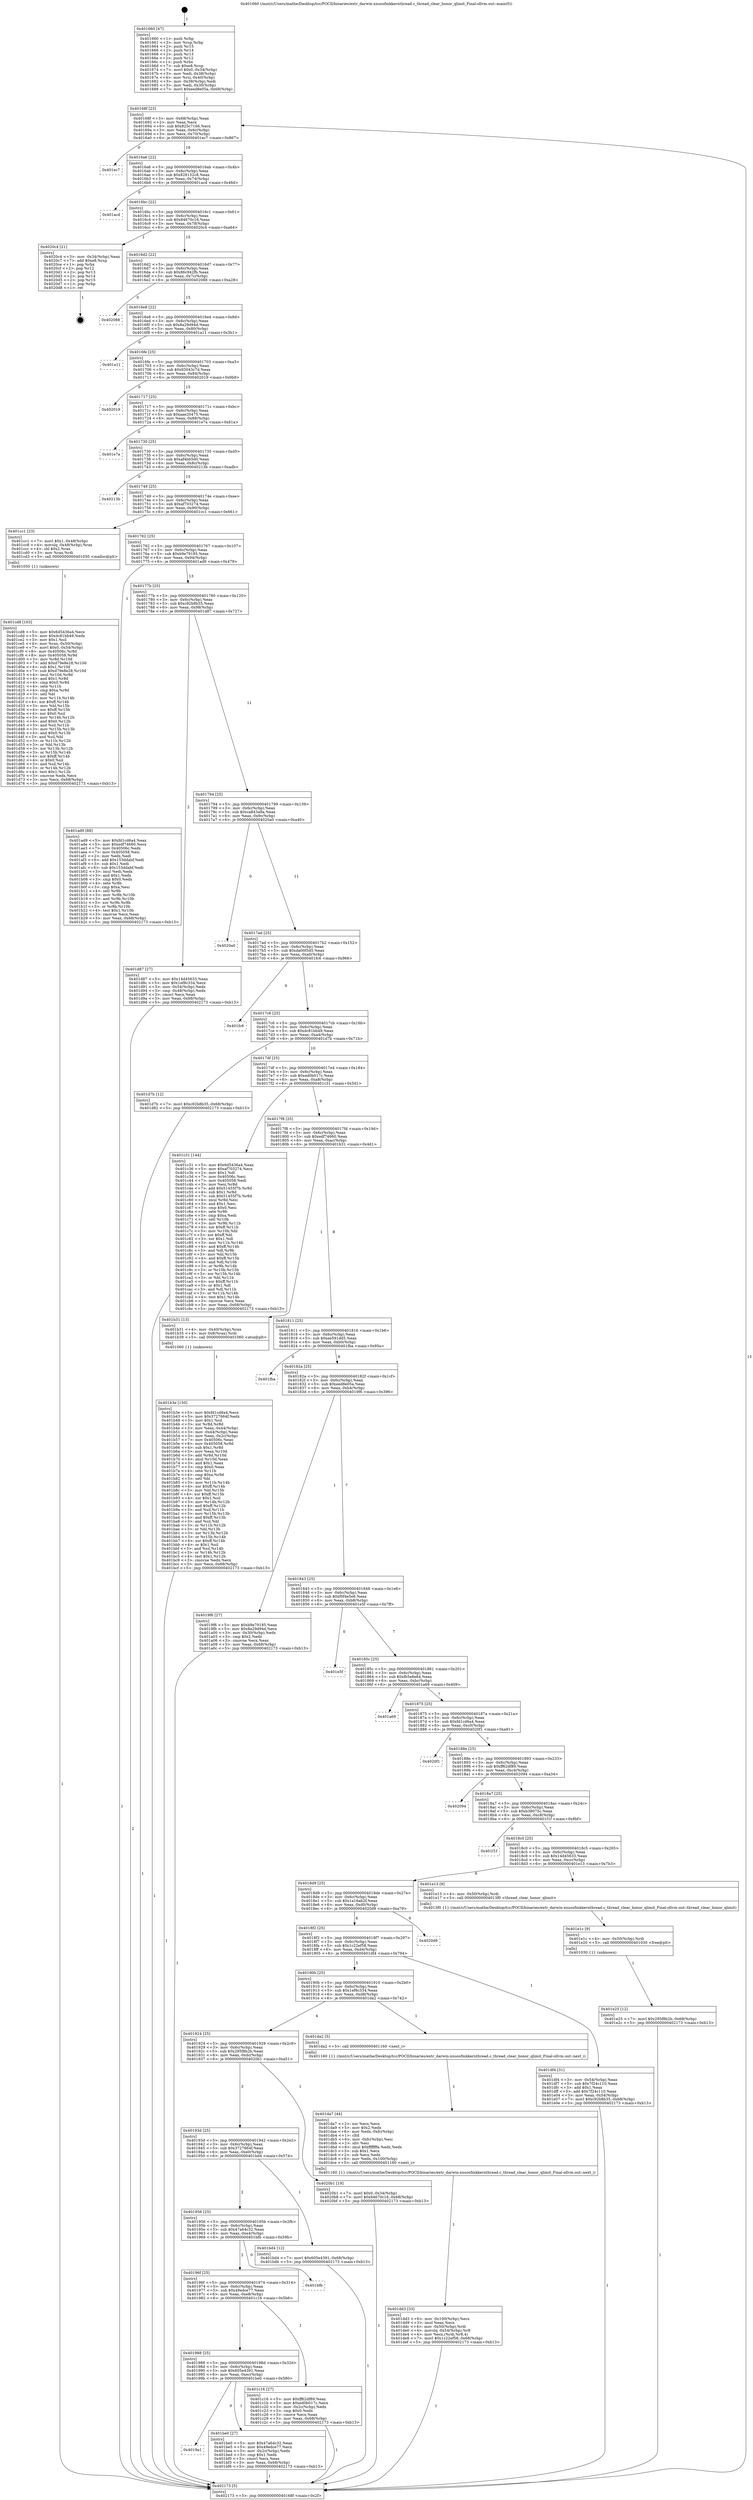 digraph "0x401660" {
  label = "0x401660 (/mnt/c/Users/mathe/Desktop/tcc/POCII/binaries/extr_darwin-xnuosfmkkernthread.c_thread_clear_honor_qlimit_Final-ollvm.out::main(0))"
  labelloc = "t"
  node[shape=record]

  Entry [label="",width=0.3,height=0.3,shape=circle,fillcolor=black,style=filled]
  "0x40168f" [label="{
     0x40168f [23]\l
     | [instrs]\l
     &nbsp;&nbsp;0x40168f \<+3\>: mov -0x68(%rbp),%eax\l
     &nbsp;&nbsp;0x401692 \<+2\>: mov %eax,%ecx\l
     &nbsp;&nbsp;0x401694 \<+6\>: sub $0x825c7166,%ecx\l
     &nbsp;&nbsp;0x40169a \<+3\>: mov %eax,-0x6c(%rbp)\l
     &nbsp;&nbsp;0x40169d \<+3\>: mov %ecx,-0x70(%rbp)\l
     &nbsp;&nbsp;0x4016a0 \<+6\>: je 0000000000401ec7 \<main+0x867\>\l
  }"]
  "0x401ec7" [label="{
     0x401ec7\l
  }", style=dashed]
  "0x4016a6" [label="{
     0x4016a6 [22]\l
     | [instrs]\l
     &nbsp;&nbsp;0x4016a6 \<+5\>: jmp 00000000004016ab \<main+0x4b\>\l
     &nbsp;&nbsp;0x4016ab \<+3\>: mov -0x6c(%rbp),%eax\l
     &nbsp;&nbsp;0x4016ae \<+5\>: sub $0x828152c8,%eax\l
     &nbsp;&nbsp;0x4016b3 \<+3\>: mov %eax,-0x74(%rbp)\l
     &nbsp;&nbsp;0x4016b6 \<+6\>: je 0000000000401acd \<main+0x46d\>\l
  }"]
  Exit [label="",width=0.3,height=0.3,shape=circle,fillcolor=black,style=filled,peripheries=2]
  "0x401acd" [label="{
     0x401acd\l
  }", style=dashed]
  "0x4016bc" [label="{
     0x4016bc [22]\l
     | [instrs]\l
     &nbsp;&nbsp;0x4016bc \<+5\>: jmp 00000000004016c1 \<main+0x61\>\l
     &nbsp;&nbsp;0x4016c1 \<+3\>: mov -0x6c(%rbp),%eax\l
     &nbsp;&nbsp;0x4016c4 \<+5\>: sub $0x84670c16,%eax\l
     &nbsp;&nbsp;0x4016c9 \<+3\>: mov %eax,-0x78(%rbp)\l
     &nbsp;&nbsp;0x4016cc \<+6\>: je 00000000004020c4 \<main+0xa64\>\l
  }"]
  "0x401e25" [label="{
     0x401e25 [12]\l
     | [instrs]\l
     &nbsp;&nbsp;0x401e25 \<+7\>: movl $0x295f8b2b,-0x68(%rbp)\l
     &nbsp;&nbsp;0x401e2c \<+5\>: jmp 0000000000402173 \<main+0xb13\>\l
  }"]
  "0x4020c4" [label="{
     0x4020c4 [21]\l
     | [instrs]\l
     &nbsp;&nbsp;0x4020c4 \<+3\>: mov -0x34(%rbp),%eax\l
     &nbsp;&nbsp;0x4020c7 \<+7\>: add $0xe8,%rsp\l
     &nbsp;&nbsp;0x4020ce \<+1\>: pop %rbx\l
     &nbsp;&nbsp;0x4020cf \<+2\>: pop %r12\l
     &nbsp;&nbsp;0x4020d1 \<+2\>: pop %r13\l
     &nbsp;&nbsp;0x4020d3 \<+2\>: pop %r14\l
     &nbsp;&nbsp;0x4020d5 \<+2\>: pop %r15\l
     &nbsp;&nbsp;0x4020d7 \<+1\>: pop %rbp\l
     &nbsp;&nbsp;0x4020d8 \<+1\>: ret\l
  }"]
  "0x4016d2" [label="{
     0x4016d2 [22]\l
     | [instrs]\l
     &nbsp;&nbsp;0x4016d2 \<+5\>: jmp 00000000004016d7 \<main+0x77\>\l
     &nbsp;&nbsp;0x4016d7 \<+3\>: mov -0x6c(%rbp),%eax\l
     &nbsp;&nbsp;0x4016da \<+5\>: sub $0x86c942fb,%eax\l
     &nbsp;&nbsp;0x4016df \<+3\>: mov %eax,-0x7c(%rbp)\l
     &nbsp;&nbsp;0x4016e2 \<+6\>: je 0000000000402088 \<main+0xa28\>\l
  }"]
  "0x401e1c" [label="{
     0x401e1c [9]\l
     | [instrs]\l
     &nbsp;&nbsp;0x401e1c \<+4\>: mov -0x50(%rbp),%rdi\l
     &nbsp;&nbsp;0x401e20 \<+5\>: call 0000000000401030 \<free@plt\>\l
     | [calls]\l
     &nbsp;&nbsp;0x401030 \{1\} (unknown)\l
  }"]
  "0x402088" [label="{
     0x402088\l
  }", style=dashed]
  "0x4016e8" [label="{
     0x4016e8 [22]\l
     | [instrs]\l
     &nbsp;&nbsp;0x4016e8 \<+5\>: jmp 00000000004016ed \<main+0x8d\>\l
     &nbsp;&nbsp;0x4016ed \<+3\>: mov -0x6c(%rbp),%eax\l
     &nbsp;&nbsp;0x4016f0 \<+5\>: sub $0x8a29d94d,%eax\l
     &nbsp;&nbsp;0x4016f5 \<+3\>: mov %eax,-0x80(%rbp)\l
     &nbsp;&nbsp;0x4016f8 \<+6\>: je 0000000000401a11 \<main+0x3b1\>\l
  }"]
  "0x401dd3" [label="{
     0x401dd3 [33]\l
     | [instrs]\l
     &nbsp;&nbsp;0x401dd3 \<+6\>: mov -0x100(%rbp),%ecx\l
     &nbsp;&nbsp;0x401dd9 \<+3\>: imul %eax,%ecx\l
     &nbsp;&nbsp;0x401ddc \<+4\>: mov -0x50(%rbp),%rdi\l
     &nbsp;&nbsp;0x401de0 \<+4\>: movslq -0x54(%rbp),%r8\l
     &nbsp;&nbsp;0x401de4 \<+4\>: mov %ecx,(%rdi,%r8,4)\l
     &nbsp;&nbsp;0x401de8 \<+7\>: movl $0x1c22ef58,-0x68(%rbp)\l
     &nbsp;&nbsp;0x401def \<+5\>: jmp 0000000000402173 \<main+0xb13\>\l
  }"]
  "0x401a11" [label="{
     0x401a11\l
  }", style=dashed]
  "0x4016fe" [label="{
     0x4016fe [25]\l
     | [instrs]\l
     &nbsp;&nbsp;0x4016fe \<+5\>: jmp 0000000000401703 \<main+0xa3\>\l
     &nbsp;&nbsp;0x401703 \<+3\>: mov -0x6c(%rbp),%eax\l
     &nbsp;&nbsp;0x401706 \<+5\>: sub $0x93043c7d,%eax\l
     &nbsp;&nbsp;0x40170b \<+6\>: mov %eax,-0x84(%rbp)\l
     &nbsp;&nbsp;0x401711 \<+6\>: je 0000000000402019 \<main+0x9b9\>\l
  }"]
  "0x401da7" [label="{
     0x401da7 [44]\l
     | [instrs]\l
     &nbsp;&nbsp;0x401da7 \<+2\>: xor %ecx,%ecx\l
     &nbsp;&nbsp;0x401da9 \<+5\>: mov $0x2,%edx\l
     &nbsp;&nbsp;0x401dae \<+6\>: mov %edx,-0xfc(%rbp)\l
     &nbsp;&nbsp;0x401db4 \<+1\>: cltd\l
     &nbsp;&nbsp;0x401db5 \<+6\>: mov -0xfc(%rbp),%esi\l
     &nbsp;&nbsp;0x401dbb \<+2\>: idiv %esi\l
     &nbsp;&nbsp;0x401dbd \<+6\>: imul $0xfffffffe,%edx,%edx\l
     &nbsp;&nbsp;0x401dc3 \<+3\>: sub $0x1,%ecx\l
     &nbsp;&nbsp;0x401dc6 \<+2\>: sub %ecx,%edx\l
     &nbsp;&nbsp;0x401dc8 \<+6\>: mov %edx,-0x100(%rbp)\l
     &nbsp;&nbsp;0x401dce \<+5\>: call 0000000000401160 \<next_i\>\l
     | [calls]\l
     &nbsp;&nbsp;0x401160 \{1\} (/mnt/c/Users/mathe/Desktop/tcc/POCII/binaries/extr_darwin-xnuosfmkkernthread.c_thread_clear_honor_qlimit_Final-ollvm.out::next_i)\l
  }"]
  "0x402019" [label="{
     0x402019\l
  }", style=dashed]
  "0x401717" [label="{
     0x401717 [25]\l
     | [instrs]\l
     &nbsp;&nbsp;0x401717 \<+5\>: jmp 000000000040171c \<main+0xbc\>\l
     &nbsp;&nbsp;0x40171c \<+3\>: mov -0x6c(%rbp),%eax\l
     &nbsp;&nbsp;0x40171f \<+5\>: sub $0xaae20475,%eax\l
     &nbsp;&nbsp;0x401724 \<+6\>: mov %eax,-0x88(%rbp)\l
     &nbsp;&nbsp;0x40172a \<+6\>: je 0000000000401e7a \<main+0x81a\>\l
  }"]
  "0x401cd8" [label="{
     0x401cd8 [163]\l
     | [instrs]\l
     &nbsp;&nbsp;0x401cd8 \<+5\>: mov $0x6d5436a4,%ecx\l
     &nbsp;&nbsp;0x401cdd \<+5\>: mov $0xdc81bb49,%edx\l
     &nbsp;&nbsp;0x401ce2 \<+3\>: mov $0x1,%sil\l
     &nbsp;&nbsp;0x401ce5 \<+4\>: mov %rax,-0x50(%rbp)\l
     &nbsp;&nbsp;0x401ce9 \<+7\>: movl $0x0,-0x54(%rbp)\l
     &nbsp;&nbsp;0x401cf0 \<+8\>: mov 0x40506c,%r8d\l
     &nbsp;&nbsp;0x401cf8 \<+8\>: mov 0x405058,%r9d\l
     &nbsp;&nbsp;0x401d00 \<+3\>: mov %r8d,%r10d\l
     &nbsp;&nbsp;0x401d03 \<+7\>: add $0xd79e8e28,%r10d\l
     &nbsp;&nbsp;0x401d0a \<+4\>: sub $0x1,%r10d\l
     &nbsp;&nbsp;0x401d0e \<+7\>: sub $0xd79e8e28,%r10d\l
     &nbsp;&nbsp;0x401d15 \<+4\>: imul %r10d,%r8d\l
     &nbsp;&nbsp;0x401d19 \<+4\>: and $0x1,%r8d\l
     &nbsp;&nbsp;0x401d1d \<+4\>: cmp $0x0,%r8d\l
     &nbsp;&nbsp;0x401d21 \<+4\>: sete %r11b\l
     &nbsp;&nbsp;0x401d25 \<+4\>: cmp $0xa,%r9d\l
     &nbsp;&nbsp;0x401d29 \<+3\>: setl %bl\l
     &nbsp;&nbsp;0x401d2c \<+3\>: mov %r11b,%r14b\l
     &nbsp;&nbsp;0x401d2f \<+4\>: xor $0xff,%r14b\l
     &nbsp;&nbsp;0x401d33 \<+3\>: mov %bl,%r15b\l
     &nbsp;&nbsp;0x401d36 \<+4\>: xor $0xff,%r15b\l
     &nbsp;&nbsp;0x401d3a \<+4\>: xor $0x0,%sil\l
     &nbsp;&nbsp;0x401d3e \<+3\>: mov %r14b,%r12b\l
     &nbsp;&nbsp;0x401d41 \<+4\>: and $0x0,%r12b\l
     &nbsp;&nbsp;0x401d45 \<+3\>: and %sil,%r11b\l
     &nbsp;&nbsp;0x401d48 \<+3\>: mov %r15b,%r13b\l
     &nbsp;&nbsp;0x401d4b \<+4\>: and $0x0,%r13b\l
     &nbsp;&nbsp;0x401d4f \<+3\>: and %sil,%bl\l
     &nbsp;&nbsp;0x401d52 \<+3\>: or %r11b,%r12b\l
     &nbsp;&nbsp;0x401d55 \<+3\>: or %bl,%r13b\l
     &nbsp;&nbsp;0x401d58 \<+3\>: xor %r13b,%r12b\l
     &nbsp;&nbsp;0x401d5b \<+3\>: or %r15b,%r14b\l
     &nbsp;&nbsp;0x401d5e \<+4\>: xor $0xff,%r14b\l
     &nbsp;&nbsp;0x401d62 \<+4\>: or $0x0,%sil\l
     &nbsp;&nbsp;0x401d66 \<+3\>: and %sil,%r14b\l
     &nbsp;&nbsp;0x401d69 \<+3\>: or %r14b,%r12b\l
     &nbsp;&nbsp;0x401d6c \<+4\>: test $0x1,%r12b\l
     &nbsp;&nbsp;0x401d70 \<+3\>: cmovne %edx,%ecx\l
     &nbsp;&nbsp;0x401d73 \<+3\>: mov %ecx,-0x68(%rbp)\l
     &nbsp;&nbsp;0x401d76 \<+5\>: jmp 0000000000402173 \<main+0xb13\>\l
  }"]
  "0x401e7a" [label="{
     0x401e7a\l
  }", style=dashed]
  "0x401730" [label="{
     0x401730 [25]\l
     | [instrs]\l
     &nbsp;&nbsp;0x401730 \<+5\>: jmp 0000000000401735 \<main+0xd5\>\l
     &nbsp;&nbsp;0x401735 \<+3\>: mov -0x6c(%rbp),%eax\l
     &nbsp;&nbsp;0x401738 \<+5\>: sub $0xaf4bb5d0,%eax\l
     &nbsp;&nbsp;0x40173d \<+6\>: mov %eax,-0x8c(%rbp)\l
     &nbsp;&nbsp;0x401743 \<+6\>: je 000000000040213b \<main+0xadb\>\l
  }"]
  "0x4019a1" [label="{
     0x4019a1\l
  }", style=dashed]
  "0x40213b" [label="{
     0x40213b\l
  }", style=dashed]
  "0x401749" [label="{
     0x401749 [25]\l
     | [instrs]\l
     &nbsp;&nbsp;0x401749 \<+5\>: jmp 000000000040174e \<main+0xee\>\l
     &nbsp;&nbsp;0x40174e \<+3\>: mov -0x6c(%rbp),%eax\l
     &nbsp;&nbsp;0x401751 \<+5\>: sub $0xaf703274,%eax\l
     &nbsp;&nbsp;0x401756 \<+6\>: mov %eax,-0x90(%rbp)\l
     &nbsp;&nbsp;0x40175c \<+6\>: je 0000000000401cc1 \<main+0x661\>\l
  }"]
  "0x401be0" [label="{
     0x401be0 [27]\l
     | [instrs]\l
     &nbsp;&nbsp;0x401be0 \<+5\>: mov $0x47a64c32,%eax\l
     &nbsp;&nbsp;0x401be5 \<+5\>: mov $0x49edce77,%ecx\l
     &nbsp;&nbsp;0x401bea \<+3\>: mov -0x2c(%rbp),%edx\l
     &nbsp;&nbsp;0x401bed \<+3\>: cmp $0x1,%edx\l
     &nbsp;&nbsp;0x401bf0 \<+3\>: cmovl %ecx,%eax\l
     &nbsp;&nbsp;0x401bf3 \<+3\>: mov %eax,-0x68(%rbp)\l
     &nbsp;&nbsp;0x401bf6 \<+5\>: jmp 0000000000402173 \<main+0xb13\>\l
  }"]
  "0x401cc1" [label="{
     0x401cc1 [23]\l
     | [instrs]\l
     &nbsp;&nbsp;0x401cc1 \<+7\>: movl $0x1,-0x48(%rbp)\l
     &nbsp;&nbsp;0x401cc8 \<+4\>: movslq -0x48(%rbp),%rax\l
     &nbsp;&nbsp;0x401ccc \<+4\>: shl $0x2,%rax\l
     &nbsp;&nbsp;0x401cd0 \<+3\>: mov %rax,%rdi\l
     &nbsp;&nbsp;0x401cd3 \<+5\>: call 0000000000401050 \<malloc@plt\>\l
     | [calls]\l
     &nbsp;&nbsp;0x401050 \{1\} (unknown)\l
  }"]
  "0x401762" [label="{
     0x401762 [25]\l
     | [instrs]\l
     &nbsp;&nbsp;0x401762 \<+5\>: jmp 0000000000401767 \<main+0x107\>\l
     &nbsp;&nbsp;0x401767 \<+3\>: mov -0x6c(%rbp),%eax\l
     &nbsp;&nbsp;0x40176a \<+5\>: sub $0xb9e79185,%eax\l
     &nbsp;&nbsp;0x40176f \<+6\>: mov %eax,-0x94(%rbp)\l
     &nbsp;&nbsp;0x401775 \<+6\>: je 0000000000401ad9 \<main+0x479\>\l
  }"]
  "0x401988" [label="{
     0x401988 [25]\l
     | [instrs]\l
     &nbsp;&nbsp;0x401988 \<+5\>: jmp 000000000040198d \<main+0x32d\>\l
     &nbsp;&nbsp;0x40198d \<+3\>: mov -0x6c(%rbp),%eax\l
     &nbsp;&nbsp;0x401990 \<+5\>: sub $0x605e4391,%eax\l
     &nbsp;&nbsp;0x401995 \<+6\>: mov %eax,-0xec(%rbp)\l
     &nbsp;&nbsp;0x40199b \<+6\>: je 0000000000401be0 \<main+0x580\>\l
  }"]
  "0x401ad9" [label="{
     0x401ad9 [88]\l
     | [instrs]\l
     &nbsp;&nbsp;0x401ad9 \<+5\>: mov $0xfd1cd6a4,%eax\l
     &nbsp;&nbsp;0x401ade \<+5\>: mov $0xedf74660,%ecx\l
     &nbsp;&nbsp;0x401ae3 \<+7\>: mov 0x40506c,%edx\l
     &nbsp;&nbsp;0x401aea \<+7\>: mov 0x405058,%esi\l
     &nbsp;&nbsp;0x401af1 \<+2\>: mov %edx,%edi\l
     &nbsp;&nbsp;0x401af3 \<+6\>: add $0x153ddabf,%edi\l
     &nbsp;&nbsp;0x401af9 \<+3\>: sub $0x1,%edi\l
     &nbsp;&nbsp;0x401afc \<+6\>: sub $0x153ddabf,%edi\l
     &nbsp;&nbsp;0x401b02 \<+3\>: imul %edi,%edx\l
     &nbsp;&nbsp;0x401b05 \<+3\>: and $0x1,%edx\l
     &nbsp;&nbsp;0x401b08 \<+3\>: cmp $0x0,%edx\l
     &nbsp;&nbsp;0x401b0b \<+4\>: sete %r8b\l
     &nbsp;&nbsp;0x401b0f \<+3\>: cmp $0xa,%esi\l
     &nbsp;&nbsp;0x401b12 \<+4\>: setl %r9b\l
     &nbsp;&nbsp;0x401b16 \<+3\>: mov %r8b,%r10b\l
     &nbsp;&nbsp;0x401b19 \<+3\>: and %r9b,%r10b\l
     &nbsp;&nbsp;0x401b1c \<+3\>: xor %r9b,%r8b\l
     &nbsp;&nbsp;0x401b1f \<+3\>: or %r8b,%r10b\l
     &nbsp;&nbsp;0x401b22 \<+4\>: test $0x1,%r10b\l
     &nbsp;&nbsp;0x401b26 \<+3\>: cmovne %ecx,%eax\l
     &nbsp;&nbsp;0x401b29 \<+3\>: mov %eax,-0x68(%rbp)\l
     &nbsp;&nbsp;0x401b2c \<+5\>: jmp 0000000000402173 \<main+0xb13\>\l
  }"]
  "0x40177b" [label="{
     0x40177b [25]\l
     | [instrs]\l
     &nbsp;&nbsp;0x40177b \<+5\>: jmp 0000000000401780 \<main+0x120\>\l
     &nbsp;&nbsp;0x401780 \<+3\>: mov -0x6c(%rbp),%eax\l
     &nbsp;&nbsp;0x401783 \<+5\>: sub $0xc92b8b35,%eax\l
     &nbsp;&nbsp;0x401788 \<+6\>: mov %eax,-0x98(%rbp)\l
     &nbsp;&nbsp;0x40178e \<+6\>: je 0000000000401d87 \<main+0x727\>\l
  }"]
  "0x401c16" [label="{
     0x401c16 [27]\l
     | [instrs]\l
     &nbsp;&nbsp;0x401c16 \<+5\>: mov $0xff62df89,%eax\l
     &nbsp;&nbsp;0x401c1b \<+5\>: mov $0xed0b017c,%ecx\l
     &nbsp;&nbsp;0x401c20 \<+3\>: mov -0x2c(%rbp),%edx\l
     &nbsp;&nbsp;0x401c23 \<+3\>: cmp $0x0,%edx\l
     &nbsp;&nbsp;0x401c26 \<+3\>: cmove %ecx,%eax\l
     &nbsp;&nbsp;0x401c29 \<+3\>: mov %eax,-0x68(%rbp)\l
     &nbsp;&nbsp;0x401c2c \<+5\>: jmp 0000000000402173 \<main+0xb13\>\l
  }"]
  "0x401d87" [label="{
     0x401d87 [27]\l
     | [instrs]\l
     &nbsp;&nbsp;0x401d87 \<+5\>: mov $0x14d45633,%eax\l
     &nbsp;&nbsp;0x401d8c \<+5\>: mov $0x1ef8c334,%ecx\l
     &nbsp;&nbsp;0x401d91 \<+3\>: mov -0x54(%rbp),%edx\l
     &nbsp;&nbsp;0x401d94 \<+3\>: cmp -0x48(%rbp),%edx\l
     &nbsp;&nbsp;0x401d97 \<+3\>: cmovl %ecx,%eax\l
     &nbsp;&nbsp;0x401d9a \<+3\>: mov %eax,-0x68(%rbp)\l
     &nbsp;&nbsp;0x401d9d \<+5\>: jmp 0000000000402173 \<main+0xb13\>\l
  }"]
  "0x401794" [label="{
     0x401794 [25]\l
     | [instrs]\l
     &nbsp;&nbsp;0x401794 \<+5\>: jmp 0000000000401799 \<main+0x139\>\l
     &nbsp;&nbsp;0x401799 \<+3\>: mov -0x6c(%rbp),%eax\l
     &nbsp;&nbsp;0x40179c \<+5\>: sub $0xca843a9a,%eax\l
     &nbsp;&nbsp;0x4017a1 \<+6\>: mov %eax,-0x9c(%rbp)\l
     &nbsp;&nbsp;0x4017a7 \<+6\>: je 00000000004020a0 \<main+0xa40\>\l
  }"]
  "0x40196f" [label="{
     0x40196f [25]\l
     | [instrs]\l
     &nbsp;&nbsp;0x40196f \<+5\>: jmp 0000000000401974 \<main+0x314\>\l
     &nbsp;&nbsp;0x401974 \<+3\>: mov -0x6c(%rbp),%eax\l
     &nbsp;&nbsp;0x401977 \<+5\>: sub $0x49edce77,%eax\l
     &nbsp;&nbsp;0x40197c \<+6\>: mov %eax,-0xe8(%rbp)\l
     &nbsp;&nbsp;0x401982 \<+6\>: je 0000000000401c16 \<main+0x5b6\>\l
  }"]
  "0x4020a0" [label="{
     0x4020a0\l
  }", style=dashed]
  "0x4017ad" [label="{
     0x4017ad [25]\l
     | [instrs]\l
     &nbsp;&nbsp;0x4017ad \<+5\>: jmp 00000000004017b2 \<main+0x152\>\l
     &nbsp;&nbsp;0x4017b2 \<+3\>: mov -0x6c(%rbp),%eax\l
     &nbsp;&nbsp;0x4017b5 \<+5\>: sub $0xda00f5d5,%eax\l
     &nbsp;&nbsp;0x4017ba \<+6\>: mov %eax,-0xa0(%rbp)\l
     &nbsp;&nbsp;0x4017c0 \<+6\>: je 0000000000401fc6 \<main+0x966\>\l
  }"]
  "0x401bfb" [label="{
     0x401bfb\l
  }", style=dashed]
  "0x401fc6" [label="{
     0x401fc6\l
  }", style=dashed]
  "0x4017c6" [label="{
     0x4017c6 [25]\l
     | [instrs]\l
     &nbsp;&nbsp;0x4017c6 \<+5\>: jmp 00000000004017cb \<main+0x16b\>\l
     &nbsp;&nbsp;0x4017cb \<+3\>: mov -0x6c(%rbp),%eax\l
     &nbsp;&nbsp;0x4017ce \<+5\>: sub $0xdc81bb49,%eax\l
     &nbsp;&nbsp;0x4017d3 \<+6\>: mov %eax,-0xa4(%rbp)\l
     &nbsp;&nbsp;0x4017d9 \<+6\>: je 0000000000401d7b \<main+0x71b\>\l
  }"]
  "0x401956" [label="{
     0x401956 [25]\l
     | [instrs]\l
     &nbsp;&nbsp;0x401956 \<+5\>: jmp 000000000040195b \<main+0x2fb\>\l
     &nbsp;&nbsp;0x40195b \<+3\>: mov -0x6c(%rbp),%eax\l
     &nbsp;&nbsp;0x40195e \<+5\>: sub $0x47a64c32,%eax\l
     &nbsp;&nbsp;0x401963 \<+6\>: mov %eax,-0xe4(%rbp)\l
     &nbsp;&nbsp;0x401969 \<+6\>: je 0000000000401bfb \<main+0x59b\>\l
  }"]
  "0x401d7b" [label="{
     0x401d7b [12]\l
     | [instrs]\l
     &nbsp;&nbsp;0x401d7b \<+7\>: movl $0xc92b8b35,-0x68(%rbp)\l
     &nbsp;&nbsp;0x401d82 \<+5\>: jmp 0000000000402173 \<main+0xb13\>\l
  }"]
  "0x4017df" [label="{
     0x4017df [25]\l
     | [instrs]\l
     &nbsp;&nbsp;0x4017df \<+5\>: jmp 00000000004017e4 \<main+0x184\>\l
     &nbsp;&nbsp;0x4017e4 \<+3\>: mov -0x6c(%rbp),%eax\l
     &nbsp;&nbsp;0x4017e7 \<+5\>: sub $0xed0b017c,%eax\l
     &nbsp;&nbsp;0x4017ec \<+6\>: mov %eax,-0xa8(%rbp)\l
     &nbsp;&nbsp;0x4017f2 \<+6\>: je 0000000000401c31 \<main+0x5d1\>\l
  }"]
  "0x401bd4" [label="{
     0x401bd4 [12]\l
     | [instrs]\l
     &nbsp;&nbsp;0x401bd4 \<+7\>: movl $0x605e4391,-0x68(%rbp)\l
     &nbsp;&nbsp;0x401bdb \<+5\>: jmp 0000000000402173 \<main+0xb13\>\l
  }"]
  "0x401c31" [label="{
     0x401c31 [144]\l
     | [instrs]\l
     &nbsp;&nbsp;0x401c31 \<+5\>: mov $0x6d5436a4,%eax\l
     &nbsp;&nbsp;0x401c36 \<+5\>: mov $0xaf703274,%ecx\l
     &nbsp;&nbsp;0x401c3b \<+2\>: mov $0x1,%dl\l
     &nbsp;&nbsp;0x401c3d \<+7\>: mov 0x40506c,%esi\l
     &nbsp;&nbsp;0x401c44 \<+7\>: mov 0x405058,%edi\l
     &nbsp;&nbsp;0x401c4b \<+3\>: mov %esi,%r8d\l
     &nbsp;&nbsp;0x401c4e \<+7\>: add $0x51455f7b,%r8d\l
     &nbsp;&nbsp;0x401c55 \<+4\>: sub $0x1,%r8d\l
     &nbsp;&nbsp;0x401c59 \<+7\>: sub $0x51455f7b,%r8d\l
     &nbsp;&nbsp;0x401c60 \<+4\>: imul %r8d,%esi\l
     &nbsp;&nbsp;0x401c64 \<+3\>: and $0x1,%esi\l
     &nbsp;&nbsp;0x401c67 \<+3\>: cmp $0x0,%esi\l
     &nbsp;&nbsp;0x401c6a \<+4\>: sete %r9b\l
     &nbsp;&nbsp;0x401c6e \<+3\>: cmp $0xa,%edi\l
     &nbsp;&nbsp;0x401c71 \<+4\>: setl %r10b\l
     &nbsp;&nbsp;0x401c75 \<+3\>: mov %r9b,%r11b\l
     &nbsp;&nbsp;0x401c78 \<+4\>: xor $0xff,%r11b\l
     &nbsp;&nbsp;0x401c7c \<+3\>: mov %r10b,%bl\l
     &nbsp;&nbsp;0x401c7f \<+3\>: xor $0xff,%bl\l
     &nbsp;&nbsp;0x401c82 \<+3\>: xor $0x1,%dl\l
     &nbsp;&nbsp;0x401c85 \<+3\>: mov %r11b,%r14b\l
     &nbsp;&nbsp;0x401c88 \<+4\>: and $0xff,%r14b\l
     &nbsp;&nbsp;0x401c8c \<+3\>: and %dl,%r9b\l
     &nbsp;&nbsp;0x401c8f \<+3\>: mov %bl,%r15b\l
     &nbsp;&nbsp;0x401c92 \<+4\>: and $0xff,%r15b\l
     &nbsp;&nbsp;0x401c96 \<+3\>: and %dl,%r10b\l
     &nbsp;&nbsp;0x401c99 \<+3\>: or %r9b,%r14b\l
     &nbsp;&nbsp;0x401c9c \<+3\>: or %r10b,%r15b\l
     &nbsp;&nbsp;0x401c9f \<+3\>: xor %r15b,%r14b\l
     &nbsp;&nbsp;0x401ca2 \<+3\>: or %bl,%r11b\l
     &nbsp;&nbsp;0x401ca5 \<+4\>: xor $0xff,%r11b\l
     &nbsp;&nbsp;0x401ca9 \<+3\>: or $0x1,%dl\l
     &nbsp;&nbsp;0x401cac \<+3\>: and %dl,%r11b\l
     &nbsp;&nbsp;0x401caf \<+3\>: or %r11b,%r14b\l
     &nbsp;&nbsp;0x401cb2 \<+4\>: test $0x1,%r14b\l
     &nbsp;&nbsp;0x401cb6 \<+3\>: cmovne %ecx,%eax\l
     &nbsp;&nbsp;0x401cb9 \<+3\>: mov %eax,-0x68(%rbp)\l
     &nbsp;&nbsp;0x401cbc \<+5\>: jmp 0000000000402173 \<main+0xb13\>\l
  }"]
  "0x4017f8" [label="{
     0x4017f8 [25]\l
     | [instrs]\l
     &nbsp;&nbsp;0x4017f8 \<+5\>: jmp 00000000004017fd \<main+0x19d\>\l
     &nbsp;&nbsp;0x4017fd \<+3\>: mov -0x6c(%rbp),%eax\l
     &nbsp;&nbsp;0x401800 \<+5\>: sub $0xedf74660,%eax\l
     &nbsp;&nbsp;0x401805 \<+6\>: mov %eax,-0xac(%rbp)\l
     &nbsp;&nbsp;0x40180b \<+6\>: je 0000000000401b31 \<main+0x4d1\>\l
  }"]
  "0x40193d" [label="{
     0x40193d [25]\l
     | [instrs]\l
     &nbsp;&nbsp;0x40193d \<+5\>: jmp 0000000000401942 \<main+0x2e2\>\l
     &nbsp;&nbsp;0x401942 \<+3\>: mov -0x6c(%rbp),%eax\l
     &nbsp;&nbsp;0x401945 \<+5\>: sub $0x3727664f,%eax\l
     &nbsp;&nbsp;0x40194a \<+6\>: mov %eax,-0xe0(%rbp)\l
     &nbsp;&nbsp;0x401950 \<+6\>: je 0000000000401bd4 \<main+0x574\>\l
  }"]
  "0x401b31" [label="{
     0x401b31 [13]\l
     | [instrs]\l
     &nbsp;&nbsp;0x401b31 \<+4\>: mov -0x40(%rbp),%rax\l
     &nbsp;&nbsp;0x401b35 \<+4\>: mov 0x8(%rax),%rdi\l
     &nbsp;&nbsp;0x401b39 \<+5\>: call 0000000000401060 \<atoi@plt\>\l
     | [calls]\l
     &nbsp;&nbsp;0x401060 \{1\} (unknown)\l
  }"]
  "0x401811" [label="{
     0x401811 [25]\l
     | [instrs]\l
     &nbsp;&nbsp;0x401811 \<+5\>: jmp 0000000000401816 \<main+0x1b6\>\l
     &nbsp;&nbsp;0x401816 \<+3\>: mov -0x6c(%rbp),%eax\l
     &nbsp;&nbsp;0x401819 \<+5\>: sub $0xee591dd5,%eax\l
     &nbsp;&nbsp;0x40181e \<+6\>: mov %eax,-0xb0(%rbp)\l
     &nbsp;&nbsp;0x401824 \<+6\>: je 0000000000401fba \<main+0x95a\>\l
  }"]
  "0x4020b1" [label="{
     0x4020b1 [19]\l
     | [instrs]\l
     &nbsp;&nbsp;0x4020b1 \<+7\>: movl $0x0,-0x34(%rbp)\l
     &nbsp;&nbsp;0x4020b8 \<+7\>: movl $0x84670c16,-0x68(%rbp)\l
     &nbsp;&nbsp;0x4020bf \<+5\>: jmp 0000000000402173 \<main+0xb13\>\l
  }"]
  "0x401fba" [label="{
     0x401fba\l
  }", style=dashed]
  "0x40182a" [label="{
     0x40182a [25]\l
     | [instrs]\l
     &nbsp;&nbsp;0x40182a \<+5\>: jmp 000000000040182f \<main+0x1cf\>\l
     &nbsp;&nbsp;0x40182f \<+3\>: mov -0x6c(%rbp),%eax\l
     &nbsp;&nbsp;0x401832 \<+5\>: sub $0xeed8e05a,%eax\l
     &nbsp;&nbsp;0x401837 \<+6\>: mov %eax,-0xb4(%rbp)\l
     &nbsp;&nbsp;0x40183d \<+6\>: je 00000000004019f6 \<main+0x396\>\l
  }"]
  "0x401924" [label="{
     0x401924 [25]\l
     | [instrs]\l
     &nbsp;&nbsp;0x401924 \<+5\>: jmp 0000000000401929 \<main+0x2c9\>\l
     &nbsp;&nbsp;0x401929 \<+3\>: mov -0x6c(%rbp),%eax\l
     &nbsp;&nbsp;0x40192c \<+5\>: sub $0x295f8b2b,%eax\l
     &nbsp;&nbsp;0x401931 \<+6\>: mov %eax,-0xdc(%rbp)\l
     &nbsp;&nbsp;0x401937 \<+6\>: je 00000000004020b1 \<main+0xa51\>\l
  }"]
  "0x4019f6" [label="{
     0x4019f6 [27]\l
     | [instrs]\l
     &nbsp;&nbsp;0x4019f6 \<+5\>: mov $0xb9e79185,%eax\l
     &nbsp;&nbsp;0x4019fb \<+5\>: mov $0x8a29d94d,%ecx\l
     &nbsp;&nbsp;0x401a00 \<+3\>: mov -0x30(%rbp),%edx\l
     &nbsp;&nbsp;0x401a03 \<+3\>: cmp $0x2,%edx\l
     &nbsp;&nbsp;0x401a06 \<+3\>: cmovne %ecx,%eax\l
     &nbsp;&nbsp;0x401a09 \<+3\>: mov %eax,-0x68(%rbp)\l
     &nbsp;&nbsp;0x401a0c \<+5\>: jmp 0000000000402173 \<main+0xb13\>\l
  }"]
  "0x401843" [label="{
     0x401843 [25]\l
     | [instrs]\l
     &nbsp;&nbsp;0x401843 \<+5\>: jmp 0000000000401848 \<main+0x1e8\>\l
     &nbsp;&nbsp;0x401848 \<+3\>: mov -0x6c(%rbp),%eax\l
     &nbsp;&nbsp;0x40184b \<+5\>: sub $0xf0f4e5e6,%eax\l
     &nbsp;&nbsp;0x401850 \<+6\>: mov %eax,-0xb8(%rbp)\l
     &nbsp;&nbsp;0x401856 \<+6\>: je 0000000000401e5f \<main+0x7ff\>\l
  }"]
  "0x402173" [label="{
     0x402173 [5]\l
     | [instrs]\l
     &nbsp;&nbsp;0x402173 \<+5\>: jmp 000000000040168f \<main+0x2f\>\l
  }"]
  "0x401660" [label="{
     0x401660 [47]\l
     | [instrs]\l
     &nbsp;&nbsp;0x401660 \<+1\>: push %rbp\l
     &nbsp;&nbsp;0x401661 \<+3\>: mov %rsp,%rbp\l
     &nbsp;&nbsp;0x401664 \<+2\>: push %r15\l
     &nbsp;&nbsp;0x401666 \<+2\>: push %r14\l
     &nbsp;&nbsp;0x401668 \<+2\>: push %r13\l
     &nbsp;&nbsp;0x40166a \<+2\>: push %r12\l
     &nbsp;&nbsp;0x40166c \<+1\>: push %rbx\l
     &nbsp;&nbsp;0x40166d \<+7\>: sub $0xe8,%rsp\l
     &nbsp;&nbsp;0x401674 \<+7\>: movl $0x0,-0x34(%rbp)\l
     &nbsp;&nbsp;0x40167b \<+3\>: mov %edi,-0x38(%rbp)\l
     &nbsp;&nbsp;0x40167e \<+4\>: mov %rsi,-0x40(%rbp)\l
     &nbsp;&nbsp;0x401682 \<+3\>: mov -0x38(%rbp),%edi\l
     &nbsp;&nbsp;0x401685 \<+3\>: mov %edi,-0x30(%rbp)\l
     &nbsp;&nbsp;0x401688 \<+7\>: movl $0xeed8e05a,-0x68(%rbp)\l
  }"]
  "0x401b3e" [label="{
     0x401b3e [150]\l
     | [instrs]\l
     &nbsp;&nbsp;0x401b3e \<+5\>: mov $0xfd1cd6a4,%ecx\l
     &nbsp;&nbsp;0x401b43 \<+5\>: mov $0x3727664f,%edx\l
     &nbsp;&nbsp;0x401b48 \<+3\>: mov $0x1,%sil\l
     &nbsp;&nbsp;0x401b4b \<+3\>: xor %r8d,%r8d\l
     &nbsp;&nbsp;0x401b4e \<+3\>: mov %eax,-0x44(%rbp)\l
     &nbsp;&nbsp;0x401b51 \<+3\>: mov -0x44(%rbp),%eax\l
     &nbsp;&nbsp;0x401b54 \<+3\>: mov %eax,-0x2c(%rbp)\l
     &nbsp;&nbsp;0x401b57 \<+7\>: mov 0x40506c,%eax\l
     &nbsp;&nbsp;0x401b5e \<+8\>: mov 0x405058,%r9d\l
     &nbsp;&nbsp;0x401b66 \<+4\>: sub $0x1,%r8d\l
     &nbsp;&nbsp;0x401b6a \<+3\>: mov %eax,%r10d\l
     &nbsp;&nbsp;0x401b6d \<+3\>: add %r8d,%r10d\l
     &nbsp;&nbsp;0x401b70 \<+4\>: imul %r10d,%eax\l
     &nbsp;&nbsp;0x401b74 \<+3\>: and $0x1,%eax\l
     &nbsp;&nbsp;0x401b77 \<+3\>: cmp $0x0,%eax\l
     &nbsp;&nbsp;0x401b7a \<+4\>: sete %r11b\l
     &nbsp;&nbsp;0x401b7e \<+4\>: cmp $0xa,%r9d\l
     &nbsp;&nbsp;0x401b82 \<+3\>: setl %bl\l
     &nbsp;&nbsp;0x401b85 \<+3\>: mov %r11b,%r14b\l
     &nbsp;&nbsp;0x401b88 \<+4\>: xor $0xff,%r14b\l
     &nbsp;&nbsp;0x401b8c \<+3\>: mov %bl,%r15b\l
     &nbsp;&nbsp;0x401b8f \<+4\>: xor $0xff,%r15b\l
     &nbsp;&nbsp;0x401b93 \<+4\>: xor $0x1,%sil\l
     &nbsp;&nbsp;0x401b97 \<+3\>: mov %r14b,%r12b\l
     &nbsp;&nbsp;0x401b9a \<+4\>: and $0xff,%r12b\l
     &nbsp;&nbsp;0x401b9e \<+3\>: and %sil,%r11b\l
     &nbsp;&nbsp;0x401ba1 \<+3\>: mov %r15b,%r13b\l
     &nbsp;&nbsp;0x401ba4 \<+4\>: and $0xff,%r13b\l
     &nbsp;&nbsp;0x401ba8 \<+3\>: and %sil,%bl\l
     &nbsp;&nbsp;0x401bab \<+3\>: or %r11b,%r12b\l
     &nbsp;&nbsp;0x401bae \<+3\>: or %bl,%r13b\l
     &nbsp;&nbsp;0x401bb1 \<+3\>: xor %r13b,%r12b\l
     &nbsp;&nbsp;0x401bb4 \<+3\>: or %r15b,%r14b\l
     &nbsp;&nbsp;0x401bb7 \<+4\>: xor $0xff,%r14b\l
     &nbsp;&nbsp;0x401bbb \<+4\>: or $0x1,%sil\l
     &nbsp;&nbsp;0x401bbf \<+3\>: and %sil,%r14b\l
     &nbsp;&nbsp;0x401bc2 \<+3\>: or %r14b,%r12b\l
     &nbsp;&nbsp;0x401bc5 \<+4\>: test $0x1,%r12b\l
     &nbsp;&nbsp;0x401bc9 \<+3\>: cmovne %edx,%ecx\l
     &nbsp;&nbsp;0x401bcc \<+3\>: mov %ecx,-0x68(%rbp)\l
     &nbsp;&nbsp;0x401bcf \<+5\>: jmp 0000000000402173 \<main+0xb13\>\l
  }"]
  "0x401da2" [label="{
     0x401da2 [5]\l
     | [instrs]\l
     &nbsp;&nbsp;0x401da2 \<+5\>: call 0000000000401160 \<next_i\>\l
     | [calls]\l
     &nbsp;&nbsp;0x401160 \{1\} (/mnt/c/Users/mathe/Desktop/tcc/POCII/binaries/extr_darwin-xnuosfmkkernthread.c_thread_clear_honor_qlimit_Final-ollvm.out::next_i)\l
  }"]
  "0x401e5f" [label="{
     0x401e5f\l
  }", style=dashed]
  "0x40185c" [label="{
     0x40185c [25]\l
     | [instrs]\l
     &nbsp;&nbsp;0x40185c \<+5\>: jmp 0000000000401861 \<main+0x201\>\l
     &nbsp;&nbsp;0x401861 \<+3\>: mov -0x6c(%rbp),%eax\l
     &nbsp;&nbsp;0x401864 \<+5\>: sub $0xfb5e8e64,%eax\l
     &nbsp;&nbsp;0x401869 \<+6\>: mov %eax,-0xbc(%rbp)\l
     &nbsp;&nbsp;0x40186f \<+6\>: je 0000000000401a69 \<main+0x409\>\l
  }"]
  "0x40190b" [label="{
     0x40190b [25]\l
     | [instrs]\l
     &nbsp;&nbsp;0x40190b \<+5\>: jmp 0000000000401910 \<main+0x2b0\>\l
     &nbsp;&nbsp;0x401910 \<+3\>: mov -0x6c(%rbp),%eax\l
     &nbsp;&nbsp;0x401913 \<+5\>: sub $0x1ef8c334,%eax\l
     &nbsp;&nbsp;0x401918 \<+6\>: mov %eax,-0xd8(%rbp)\l
     &nbsp;&nbsp;0x40191e \<+6\>: je 0000000000401da2 \<main+0x742\>\l
  }"]
  "0x401a69" [label="{
     0x401a69\l
  }", style=dashed]
  "0x401875" [label="{
     0x401875 [25]\l
     | [instrs]\l
     &nbsp;&nbsp;0x401875 \<+5\>: jmp 000000000040187a \<main+0x21a\>\l
     &nbsp;&nbsp;0x40187a \<+3\>: mov -0x6c(%rbp),%eax\l
     &nbsp;&nbsp;0x40187d \<+5\>: sub $0xfd1cd6a4,%eax\l
     &nbsp;&nbsp;0x401882 \<+6\>: mov %eax,-0xc0(%rbp)\l
     &nbsp;&nbsp;0x401888 \<+6\>: je 00000000004020f1 \<main+0xa91\>\l
  }"]
  "0x401df4" [label="{
     0x401df4 [31]\l
     | [instrs]\l
     &nbsp;&nbsp;0x401df4 \<+3\>: mov -0x54(%rbp),%eax\l
     &nbsp;&nbsp;0x401df7 \<+5\>: sub $0x7f24c110,%eax\l
     &nbsp;&nbsp;0x401dfc \<+3\>: add $0x1,%eax\l
     &nbsp;&nbsp;0x401dff \<+5\>: add $0x7f24c110,%eax\l
     &nbsp;&nbsp;0x401e04 \<+3\>: mov %eax,-0x54(%rbp)\l
     &nbsp;&nbsp;0x401e07 \<+7\>: movl $0xc92b8b35,-0x68(%rbp)\l
     &nbsp;&nbsp;0x401e0e \<+5\>: jmp 0000000000402173 \<main+0xb13\>\l
  }"]
  "0x4020f1" [label="{
     0x4020f1\l
  }", style=dashed]
  "0x40188e" [label="{
     0x40188e [25]\l
     | [instrs]\l
     &nbsp;&nbsp;0x40188e \<+5\>: jmp 0000000000401893 \<main+0x233\>\l
     &nbsp;&nbsp;0x401893 \<+3\>: mov -0x6c(%rbp),%eax\l
     &nbsp;&nbsp;0x401896 \<+5\>: sub $0xff62df89,%eax\l
     &nbsp;&nbsp;0x40189b \<+6\>: mov %eax,-0xc4(%rbp)\l
     &nbsp;&nbsp;0x4018a1 \<+6\>: je 0000000000402094 \<main+0xa34\>\l
  }"]
  "0x4018f2" [label="{
     0x4018f2 [25]\l
     | [instrs]\l
     &nbsp;&nbsp;0x4018f2 \<+5\>: jmp 00000000004018f7 \<main+0x297\>\l
     &nbsp;&nbsp;0x4018f7 \<+3\>: mov -0x6c(%rbp),%eax\l
     &nbsp;&nbsp;0x4018fa \<+5\>: sub $0x1c22ef58,%eax\l
     &nbsp;&nbsp;0x4018ff \<+6\>: mov %eax,-0xd4(%rbp)\l
     &nbsp;&nbsp;0x401905 \<+6\>: je 0000000000401df4 \<main+0x794\>\l
  }"]
  "0x402094" [label="{
     0x402094\l
  }", style=dashed]
  "0x4018a7" [label="{
     0x4018a7 [25]\l
     | [instrs]\l
     &nbsp;&nbsp;0x4018a7 \<+5\>: jmp 00000000004018ac \<main+0x24c\>\l
     &nbsp;&nbsp;0x4018ac \<+3\>: mov -0x6c(%rbp),%eax\l
     &nbsp;&nbsp;0x4018af \<+5\>: sub $0xb38075c,%eax\l
     &nbsp;&nbsp;0x4018b4 \<+6\>: mov %eax,-0xc8(%rbp)\l
     &nbsp;&nbsp;0x4018ba \<+6\>: je 0000000000401f1f \<main+0x8bf\>\l
  }"]
  "0x4020d9" [label="{
     0x4020d9\l
  }", style=dashed]
  "0x401f1f" [label="{
     0x401f1f\l
  }", style=dashed]
  "0x4018c0" [label="{
     0x4018c0 [25]\l
     | [instrs]\l
     &nbsp;&nbsp;0x4018c0 \<+5\>: jmp 00000000004018c5 \<main+0x265\>\l
     &nbsp;&nbsp;0x4018c5 \<+3\>: mov -0x6c(%rbp),%eax\l
     &nbsp;&nbsp;0x4018c8 \<+5\>: sub $0x14d45633,%eax\l
     &nbsp;&nbsp;0x4018cd \<+6\>: mov %eax,-0xcc(%rbp)\l
     &nbsp;&nbsp;0x4018d3 \<+6\>: je 0000000000401e13 \<main+0x7b3\>\l
  }"]
  "0x4018d9" [label="{
     0x4018d9 [25]\l
     | [instrs]\l
     &nbsp;&nbsp;0x4018d9 \<+5\>: jmp 00000000004018de \<main+0x27e\>\l
     &nbsp;&nbsp;0x4018de \<+3\>: mov -0x6c(%rbp),%eax\l
     &nbsp;&nbsp;0x4018e1 \<+5\>: sub $0x1a16ab2f,%eax\l
     &nbsp;&nbsp;0x4018e6 \<+6\>: mov %eax,-0xd0(%rbp)\l
     &nbsp;&nbsp;0x4018ec \<+6\>: je 00000000004020d9 \<main+0xa79\>\l
  }"]
  "0x401e13" [label="{
     0x401e13 [9]\l
     | [instrs]\l
     &nbsp;&nbsp;0x401e13 \<+4\>: mov -0x50(%rbp),%rdi\l
     &nbsp;&nbsp;0x401e17 \<+5\>: call 00000000004013f0 \<thread_clear_honor_qlimit\>\l
     | [calls]\l
     &nbsp;&nbsp;0x4013f0 \{1\} (/mnt/c/Users/mathe/Desktop/tcc/POCII/binaries/extr_darwin-xnuosfmkkernthread.c_thread_clear_honor_qlimit_Final-ollvm.out::thread_clear_honor_qlimit)\l
  }"]
  Entry -> "0x401660" [label=" 1"]
  "0x40168f" -> "0x401ec7" [label=" 0"]
  "0x40168f" -> "0x4016a6" [label=" 16"]
  "0x4020c4" -> Exit [label=" 1"]
  "0x4016a6" -> "0x401acd" [label=" 0"]
  "0x4016a6" -> "0x4016bc" [label=" 16"]
  "0x4020b1" -> "0x402173" [label=" 1"]
  "0x4016bc" -> "0x4020c4" [label=" 1"]
  "0x4016bc" -> "0x4016d2" [label=" 15"]
  "0x401e25" -> "0x402173" [label=" 1"]
  "0x4016d2" -> "0x402088" [label=" 0"]
  "0x4016d2" -> "0x4016e8" [label=" 15"]
  "0x401e1c" -> "0x401e25" [label=" 1"]
  "0x4016e8" -> "0x401a11" [label=" 0"]
  "0x4016e8" -> "0x4016fe" [label=" 15"]
  "0x401e13" -> "0x401e1c" [label=" 1"]
  "0x4016fe" -> "0x402019" [label=" 0"]
  "0x4016fe" -> "0x401717" [label=" 15"]
  "0x401df4" -> "0x402173" [label=" 1"]
  "0x401717" -> "0x401e7a" [label=" 0"]
  "0x401717" -> "0x401730" [label=" 15"]
  "0x401dd3" -> "0x402173" [label=" 1"]
  "0x401730" -> "0x40213b" [label=" 0"]
  "0x401730" -> "0x401749" [label=" 15"]
  "0x401da7" -> "0x401dd3" [label=" 1"]
  "0x401749" -> "0x401cc1" [label=" 1"]
  "0x401749" -> "0x401762" [label=" 14"]
  "0x401da2" -> "0x401da7" [label=" 1"]
  "0x401762" -> "0x401ad9" [label=" 1"]
  "0x401762" -> "0x40177b" [label=" 13"]
  "0x401d7b" -> "0x402173" [label=" 1"]
  "0x40177b" -> "0x401d87" [label=" 2"]
  "0x40177b" -> "0x401794" [label=" 11"]
  "0x401cd8" -> "0x402173" [label=" 1"]
  "0x401794" -> "0x4020a0" [label=" 0"]
  "0x401794" -> "0x4017ad" [label=" 11"]
  "0x401c31" -> "0x402173" [label=" 1"]
  "0x4017ad" -> "0x401fc6" [label=" 0"]
  "0x4017ad" -> "0x4017c6" [label=" 11"]
  "0x401c16" -> "0x402173" [label=" 1"]
  "0x4017c6" -> "0x401d7b" [label=" 1"]
  "0x4017c6" -> "0x4017df" [label=" 10"]
  "0x401988" -> "0x4019a1" [label=" 0"]
  "0x4017df" -> "0x401c31" [label=" 1"]
  "0x4017df" -> "0x4017f8" [label=" 9"]
  "0x401988" -> "0x401be0" [label=" 1"]
  "0x4017f8" -> "0x401b31" [label=" 1"]
  "0x4017f8" -> "0x401811" [label=" 8"]
  "0x40196f" -> "0x401988" [label=" 1"]
  "0x401811" -> "0x401fba" [label=" 0"]
  "0x401811" -> "0x40182a" [label=" 8"]
  "0x40196f" -> "0x401c16" [label=" 1"]
  "0x40182a" -> "0x4019f6" [label=" 1"]
  "0x40182a" -> "0x401843" [label=" 7"]
  "0x4019f6" -> "0x402173" [label=" 1"]
  "0x401660" -> "0x40168f" [label=" 1"]
  "0x402173" -> "0x40168f" [label=" 15"]
  "0x401ad9" -> "0x402173" [label=" 1"]
  "0x401b31" -> "0x401b3e" [label=" 1"]
  "0x401b3e" -> "0x402173" [label=" 1"]
  "0x401956" -> "0x40196f" [label=" 2"]
  "0x401843" -> "0x401e5f" [label=" 0"]
  "0x401843" -> "0x40185c" [label=" 7"]
  "0x401956" -> "0x401bfb" [label=" 0"]
  "0x40185c" -> "0x401a69" [label=" 0"]
  "0x40185c" -> "0x401875" [label=" 7"]
  "0x401bd4" -> "0x402173" [label=" 1"]
  "0x401875" -> "0x4020f1" [label=" 0"]
  "0x401875" -> "0x40188e" [label=" 7"]
  "0x40193d" -> "0x401956" [label=" 2"]
  "0x40188e" -> "0x402094" [label=" 0"]
  "0x40188e" -> "0x4018a7" [label=" 7"]
  "0x401d87" -> "0x402173" [label=" 2"]
  "0x4018a7" -> "0x401f1f" [label=" 0"]
  "0x4018a7" -> "0x4018c0" [label=" 7"]
  "0x401924" -> "0x40193d" [label=" 3"]
  "0x4018c0" -> "0x401e13" [label=" 1"]
  "0x4018c0" -> "0x4018d9" [label=" 6"]
  "0x401924" -> "0x4020b1" [label=" 1"]
  "0x4018d9" -> "0x4020d9" [label=" 0"]
  "0x4018d9" -> "0x4018f2" [label=" 6"]
  "0x40193d" -> "0x401bd4" [label=" 1"]
  "0x4018f2" -> "0x401df4" [label=" 1"]
  "0x4018f2" -> "0x40190b" [label=" 5"]
  "0x401be0" -> "0x402173" [label=" 1"]
  "0x40190b" -> "0x401da2" [label=" 1"]
  "0x40190b" -> "0x401924" [label=" 4"]
  "0x401cc1" -> "0x401cd8" [label=" 1"]
}
